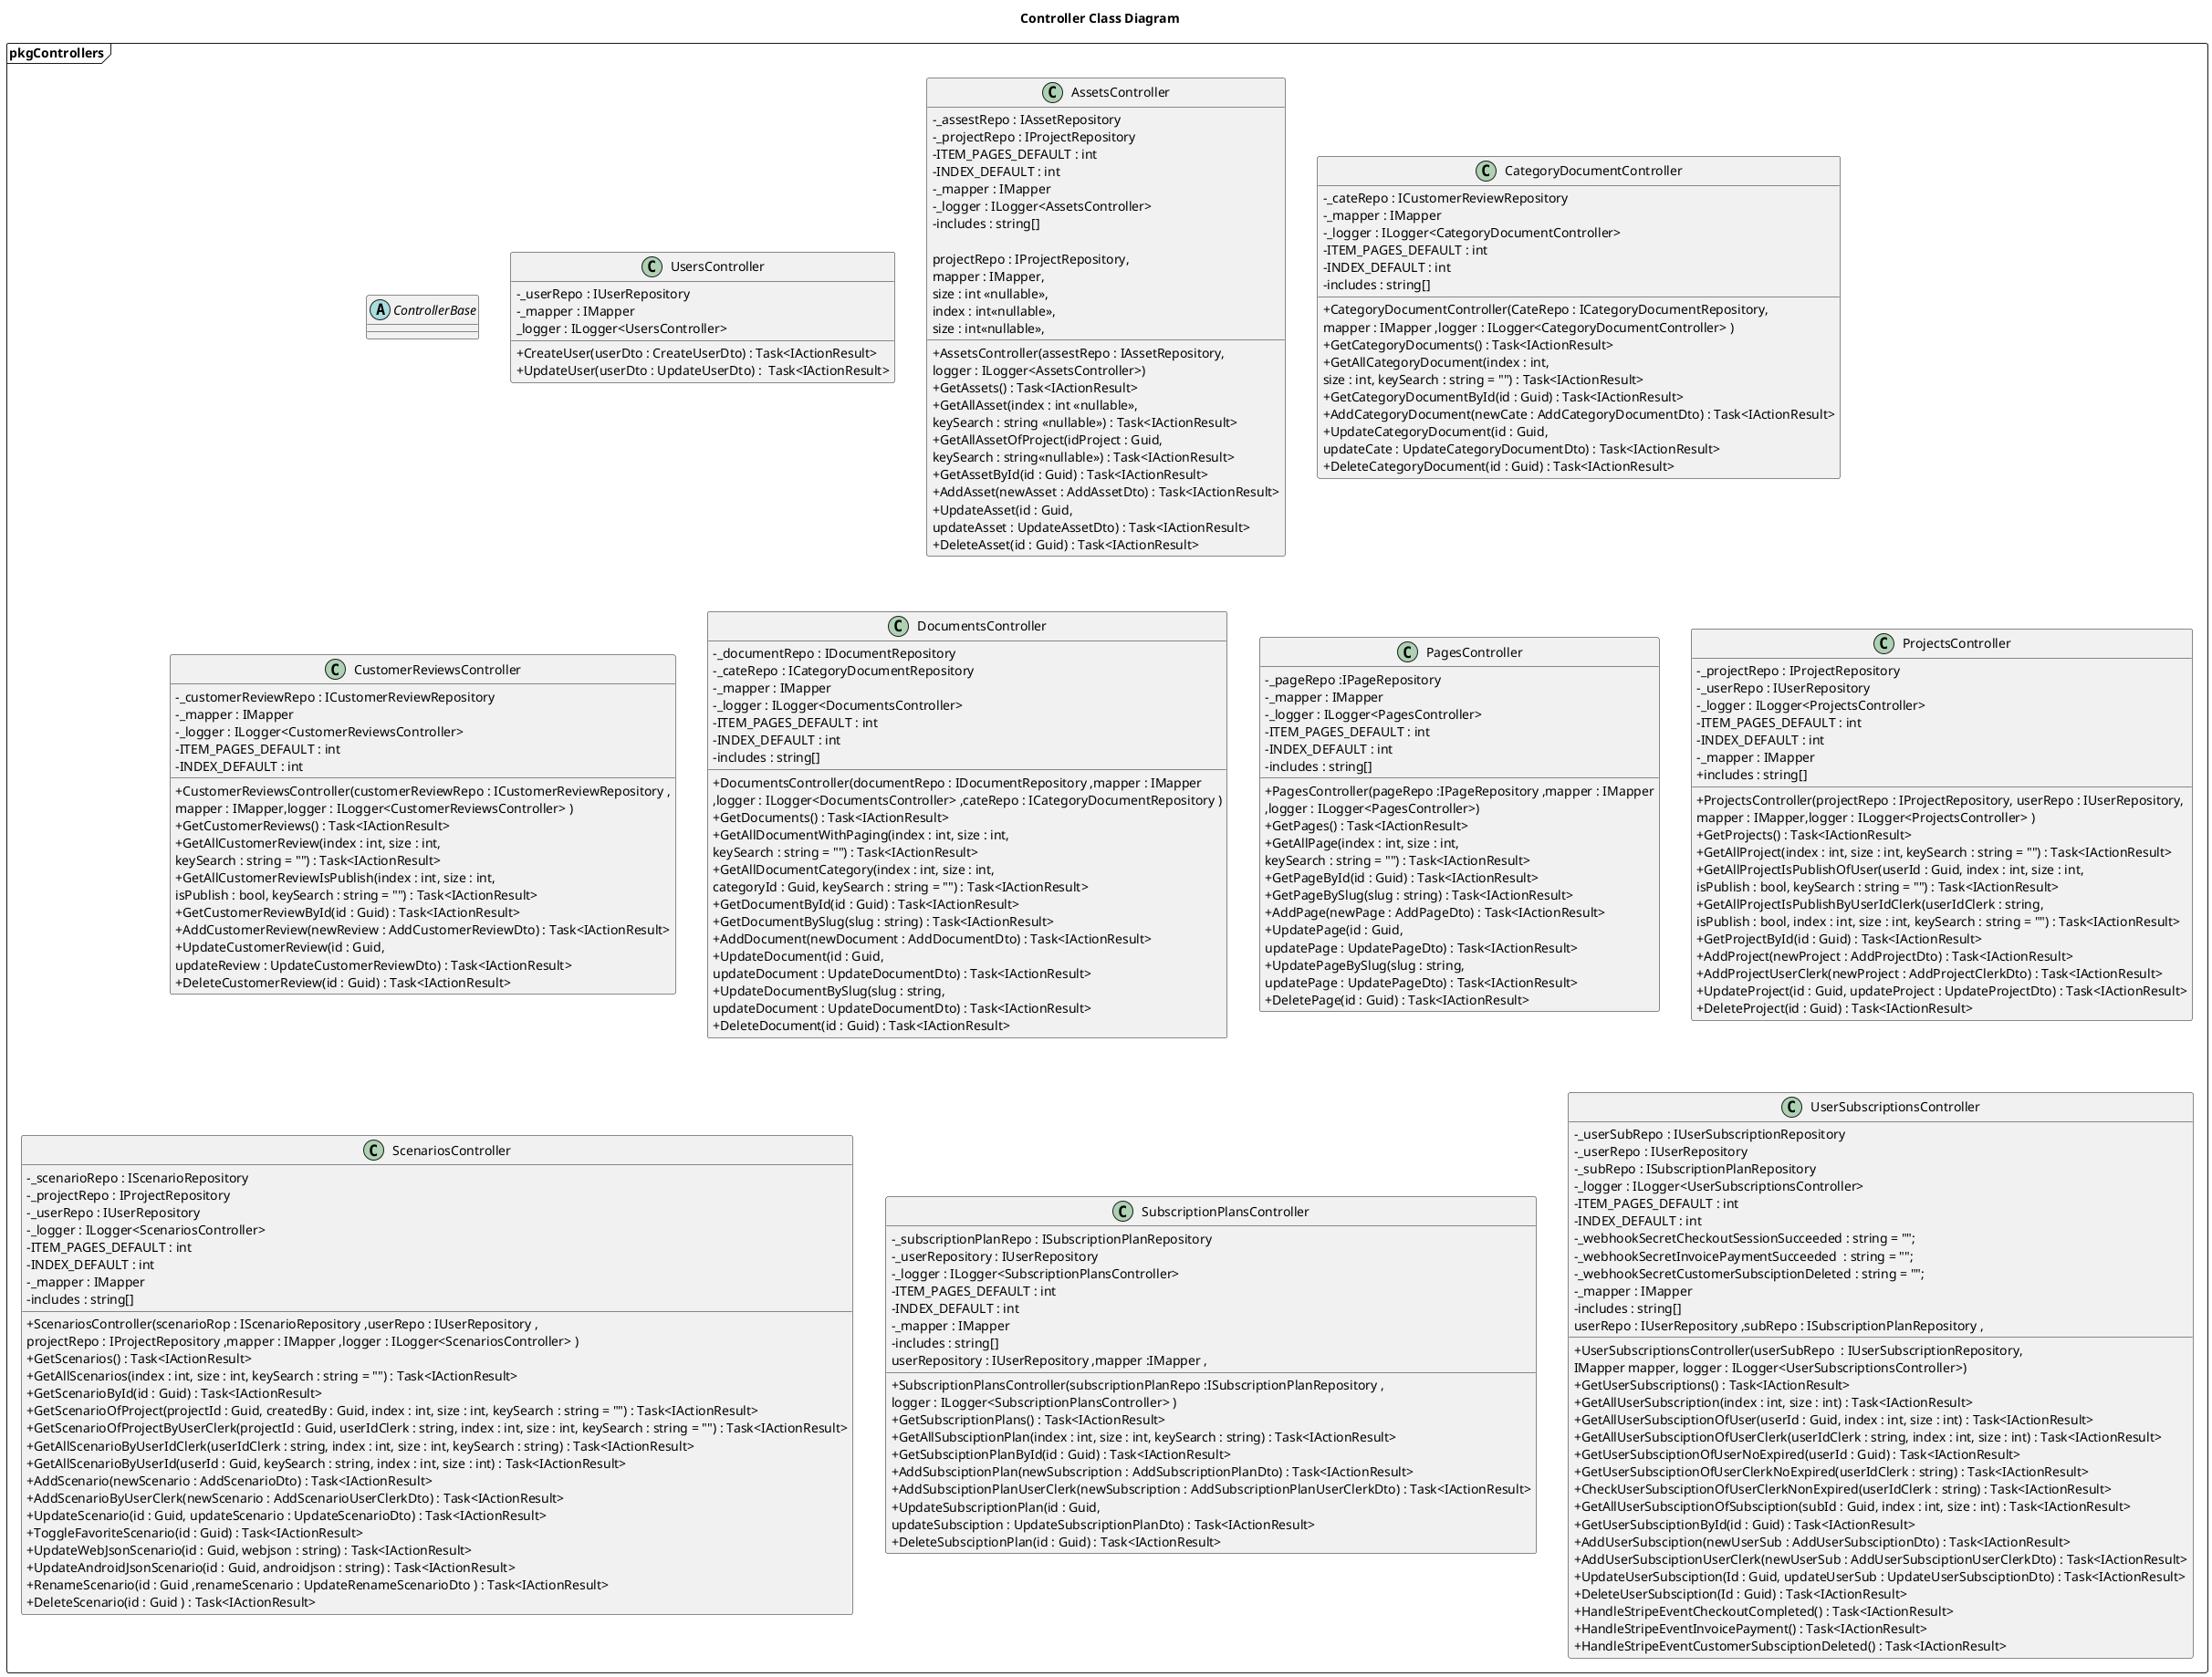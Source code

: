 @startuml Controllers
skinparam classAttributeIconSize 0
Title Controller Class Diagram
'Character	Visibility
'-			private
'#			protected
'~			package private
'+			public

'Extension	<|--	Quan hệ mở rộng từ (là extends hoặc implements nhưng ko có annotations trong code)
'Composition	*--	 Quan hệ gắn kết chặt chẽ : part - of
'Aggregation	o--	Quan hệ liên kết giữa hai thực thể : use, has

' Include các file vào trong file để sử dụng'

package pkgControllers <<Frame>> {   

    !startsub ControllerBase
    abstract ControllerBase {}
    !endsub
    'User Controller'
    !startsub UsersController
    class UsersController    {
        - _userRepo : IUserRepository
        - _mapper : IMapper
        _logger : ILogger<UsersController>
        + CreateUser(userDto : CreateUserDto) : Task<IActionResult>
        + UpdateUser(userDto : UpdateUserDto) :  Task<IActionResult>
    }
    !endsub
    
  
    'Assets Controller'
    !startsub AssetsController
    
    class AssetsController    {
        - _assestRepo : IAssetRepository
        - _projectRepo : IProjectRepository
        - ITEM_PAGES_DEFAULT : int
        - INDEX_DEFAULT : int
        - _mapper : IMapper
        - _logger : ILogger<AssetsController>
        - includes : string[]
        
        + AssetsController(assestRepo : IAssetRepository,
         projectRepo : IProjectRepository,
          mapper : IMapper,
           logger : ILogger<AssetsController>)
        + GetAssets() : Task<IActionResult>
        + GetAllAsset(index : int <<nullable>>,
        size : int <<nullable>>,
        keySearch : string <<nullable>>) : Task<IActionResult>
        + GetAllAssetOfProject(idProject : Guid, 
        index : int<<nullable>>, 
        size : int<<nullable>>, 
        keySearch : string<<nullable>>) : Task<IActionResult>
        + GetAssetById(id : Guid) : Task<IActionResult>
        + AddAsset(newAsset : AddAssetDto) : Task<IActionResult>
        + UpdateAsset(id : Guid, 
        updateAsset : UpdateAssetDto) : Task<IActionResult>
        + DeleteAsset(id : Guid) : Task<IActionResult>
    }
    !endsub

    !startsub CategoryDocumentController
    class CategoryDocumentController    {
        - _cateRepo : ICustomerReviewRepository
        - _mapper : IMapper
        - _logger : ILogger<CategoryDocumentController>
        - ITEM_PAGES_DEFAULT : int
        - INDEX_DEFAULT : int
        - includes : string[]
        
        + CategoryDocumentController(CateRepo : ICategoryDocumentRepository, 
        mapper : IMapper ,logger : ILogger<CategoryDocumentController> )
        + GetCategoryDocuments() : Task<IActionResult>
        + GetAllCategoryDocument(index : int, 
        size : int, keySearch : string = "") : Task<IActionResult>
        + GetCategoryDocumentById(id : Guid) : Task<IActionResult>
        + AddCategoryDocument(newCate : AddCategoryDocumentDto) : Task<IActionResult>
        + UpdateCategoryDocument(id : Guid, 
        updateCate : UpdateCategoryDocumentDto) : Task<IActionResult>
        + DeleteCategoryDocument(id : Guid) : Task<IActionResult>
    }
    !endsub

    !startsub CustomerReviewsController
    class CustomerReviewsController    {
        - _customerReviewRepo : ICustomerReviewRepository
        - _mapper : IMapper
        - _logger : ILogger<CustomerReviewsController>
        - ITEM_PAGES_DEFAULT : int
        - INDEX_DEFAULT : int

        + CustomerReviewsController(customerReviewRepo : ICustomerReviewRepository ,
        mapper : IMapper,logger : ILogger<CustomerReviewsController> )
        + GetCustomerReviews() : Task<IActionResult>
        + GetAllCustomerReview(index : int, size : int, 
        keySearch : string = "") : Task<IActionResult>
        + GetAllCustomerReviewIsPublish(index : int, size : int, 
        isPublish : bool, keySearch : string = "") : Task<IActionResult>
        + GetCustomerReviewById(id : Guid) : Task<IActionResult>
        + AddCustomerReview(newReview : AddCustomerReviewDto) : Task<IActionResult>
        + UpdateCustomerReview(id : Guid, 
        updateReview : UpdateCustomerReviewDto) : Task<IActionResult>
        + DeleteCustomerReview(id : Guid) : Task<IActionResult>
    }
    !endsub

    !startsub DocumentsController
    class DocumentsController    {
        - _documentRepo : IDocumentRepository
        - _cateRepo : ICategoryDocumentRepository
        - _mapper : IMapper
        - _logger : ILogger<DocumentsController>
        - ITEM_PAGES_DEFAULT : int
        - INDEX_DEFAULT : int
        - includes : string[]

        + DocumentsController(documentRepo : IDocumentRepository ,mapper : IMapper 
            ,logger : ILogger<DocumentsController> ,cateRepo : ICategoryDocumentRepository )
        + GetDocuments() : Task<IActionResult>
        + GetAllDocumentWithPaging(index : int, size : int, 
        keySearch : string = "") : Task<IActionResult>
        + GetAllDocumentCategory(index : int, size : int, 
        categoryId : Guid, keySearch : string = "") : Task<IActionResult>
        + GetDocumentById(id : Guid) : Task<IActionResult>
        + GetDocumentBySlug(slug : string) : Task<IActionResult>
        + AddDocument(newDocument : AddDocumentDto) : Task<IActionResult>
        + UpdateDocument(id : Guid, 
        updateDocument : UpdateDocumentDto) : Task<IActionResult>
        + UpdateDocumentBySlug(slug : string, 
        updateDocument : UpdateDocumentDto) : Task<IActionResult>
        + DeleteDocument(id : Guid) : Task<IActionResult>
    }
    !endsub
   
   !startsub PagesController
    class PagesController    {
        - _pageRepo :IPageRepository 
        - _mapper : IMapper
        - _logger : ILogger<PagesController>
        - ITEM_PAGES_DEFAULT : int
        - INDEX_DEFAULT : int
        - includes : string[]

        + PagesController(pageRepo :IPageRepository ,mapper : IMapper 
            ,logger : ILogger<PagesController>)
        + GetPages() : Task<IActionResult>
        + GetAllPage(index : int, size : int, 
        keySearch : string = "") : Task<IActionResult>
        + GetPageById(id : Guid) : Task<IActionResult>
        + GetPageBySlug(slug : string) : Task<IActionResult>
        + AddPage(newPage : AddPageDto) : Task<IActionResult>
        + UpdatePage(id : Guid, 
        updatePage : UpdatePageDto) : Task<IActionResult>
        + UpdatePageBySlug(slug : string, 
        updatePage : UpdatePageDto) : Task<IActionResult>
        + DeletePage(id : Guid) : Task<IActionResult>
    }
    !endsub

    !startsub ProjectsController
    class ProjectsController    {
        - _projectRepo : IProjectRepository
        - _userRepo : IUserRepository
        - _logger : ILogger<ProjectsController>
        - ITEM_PAGES_DEFAULT : int
        - INDEX_DEFAULT : int
        - _mapper : IMapper
        + includes : string[]

        + ProjectsController(projectRepo : IProjectRepository, userRepo : IUserRepository, 
        mapper : IMapper,logger : ILogger<ProjectsController> )
        + GetProjects() : Task<IActionResult>
        + GetAllProject(index : int, size : int, keySearch : string = "") : Task<IActionResult>
        + GetAllProjectIsPublishOfUser(userId : Guid, index : int, size : int, 
        isPublish : bool, keySearch : string = "") : Task<IActionResult>
        + GetAllProjectIsPublishByUserIdClerk(userIdClerk : string, 
        isPublish : bool, index : int, size : int, keySearch : string = "") : Task<IActionResult>
        + GetProjectById(id : Guid) : Task<IActionResult>
        + AddProject(newProject : AddProjectDto) : Task<IActionResult>
        + AddProjectUserClerk(newProject : AddProjectClerkDto) : Task<IActionResult>
        + UpdateProject(id : Guid, updateProject : UpdateProjectDto) : Task<IActionResult>
        + DeleteProject(id : Guid) : Task<IActionResult>
    }
    !endsub

    !startsub ScenariosController
    class ScenariosController    {
        - _scenarioRepo : IScenarioRepository
        - _projectRepo : IProjectRepository
        - _userRepo : IUserRepository
        - _logger : ILogger<ScenariosController> 
        - ITEM_PAGES_DEFAULT : int
        - INDEX_DEFAULT : int
        - _mapper : IMapper
        - includes : string[]

        + ScenariosController(scenarioRop : IScenarioRepository ,userRepo : IUserRepository ,
          projectRepo : IProjectRepository ,mapper : IMapper ,logger : ILogger<ScenariosController> )
        + GetScenarios() : Task<IActionResult>
        + GetAllScenarios(index : int, size : int, keySearch : string = "") : Task<IActionResult>
        + GetScenarioById(id : Guid) : Task<IActionResult>
        + GetScenarioOfProject(projectId : Guid, createdBy : Guid, index : int, size : int, keySearch : string = "") : Task<IActionResult>
        + GetScenarioOfProjectByUserClerk(projectId : Guid, userIdClerk : string, index : int, size : int, keySearch : string = "") : Task<IActionResult>
        + GetAllScenarioByUserIdClerk(userIdClerk : string, index : int, size : int, keySearch : string) : Task<IActionResult>
        + GetAllScenarioByUserId(userId : Guid, keySearch : string, index : int, size : int) : Task<IActionResult>
        + AddScenario(newScenario : AddScenarioDto) : Task<IActionResult>
        + AddScenarioByUserClerk(newScenario : AddScenarioUserClerkDto) : Task<IActionResult>
        + UpdateScenario(id : Guid, updateScenario : UpdateScenarioDto) : Task<IActionResult>
        + ToggleFavoriteScenario(id : Guid) : Task<IActionResult>
        + UpdateWebJsonScenario(id : Guid, webjson : string) : Task<IActionResult>
        + UpdateAndroidJsonScenario(id : Guid, androidjson : string) : Task<IActionResult>
        + RenameScenario(id : Guid ,renameScenario : UpdateRenameScenarioDto ) : Task<IActionResult> 
        + DeleteScenario(id : Guid ) : Task<IActionResult>
    }
    !endsub

    !startsub SubscriptionPlansController
    class SubscriptionPlansController    {
        - _subscriptionPlanRepo : ISubscriptionPlanRepository
        - _userRepository : IUserRepository
        - _logger : ILogger<SubscriptionPlansController> 
        - ITEM_PAGES_DEFAULT : int
        - INDEX_DEFAULT : int
        - _mapper : IMapper
        - includes : string[]
        + SubscriptionPlansController(subscriptionPlanRepo :ISubscriptionPlanRepository ,
            userRepository : IUserRepository ,mapper :IMapper ,
            logger : ILogger<SubscriptionPlansController> )
        + GetSubscriptionPlans() : Task<IActionResult>
        + GetAllSubsciptionPlan(index : int, size : int, keySearch : string) : Task<IActionResult>
        + GetSubsciptionPlanById(id : Guid) : Task<IActionResult>
        + AddSubsciptionPlan(newSubscription : AddSubscriptionPlanDto) : Task<IActionResult>
        + AddSubsciptionPlanUserClerk(newSubscription : AddSubscriptionPlanUserClerkDto) : Task<IActionResult>
        + UpdateSubscriptionPlan(id : Guid, 
        updateSubsciption : UpdateSubscriptionPlanDto) : Task<IActionResult>
        + DeleteSubsciptionPlan(id : Guid) : Task<IActionResult>
    }
    !endsub


    !startsub UserSubscriptionsController
    class UserSubscriptionsController    {
        - _userSubRepo : IUserSubscriptionRepository
        - _userRepo : IUserRepository
        - _subRepo : ISubscriptionPlanRepository
        - _logger : ILogger<UserSubscriptionsController> 
        - ITEM_PAGES_DEFAULT : int
        - INDEX_DEFAULT : int
        - _webhookSecretCheckoutSessionSucceeded : string = "";
        - _webhookSecretInvoicePaymentSucceeded  : string = "";
        - _webhookSecretCustomerSubsciptionDeleted : string = "";
        - _mapper : IMapper
        - includes : string[]
        + UserSubscriptionsController(userSubRepo  : IUserSubscriptionRepository,
           userRepo : IUserRepository ,subRepo : ISubscriptionPlanRepository ,
        IMapper mapper, logger : ILogger<UserSubscriptionsController>)
        + GetUserSubscriptions() : Task<IActionResult>
        + GetAllUserSubscription(index : int, size : int) : Task<IActionResult>
        + GetAllUserSubsciptionOfUser(userId : Guid, index : int, size : int) : Task<IActionResult>
        + GetAllUserSubsciptionOfUserClerk(userIdClerk : string, index : int, size : int) : Task<IActionResult>
        + GetUserSubsciptionOfUserNoExpired(userId : Guid) : Task<IActionResult>
        + GetUserSubsciptionOfUserClerkNoExpired(userIdClerk : string) : Task<IActionResult>
        + CheckUserSubsciptionOfUserClerkNonExpired(userIdClerk : string) : Task<IActionResult>
        + GetAllUserSubsciptionOfSubsciption(subId : Guid, index : int, size : int) : Task<IActionResult>
        + GetUserSubsciptionById(id : Guid) : Task<IActionResult>
        + AddUserSubsciption(newUserSub : AddUserSubsciptionDto) : Task<IActionResult>
        + AddUserSubsciptionUserClerk(newUserSub : AddUserSubsciptionUserClerkDto) : Task<IActionResult>
        + UpdateUserSubsciption(Id : Guid, updateUserSub : UpdateUserSubsciptionDto) : Task<IActionResult>
        + DeleteUserSubsciption(Id : Guid) : Task<IActionResult>
        + HandleStripeEventCheckoutCompleted() : Task<IActionResult> 
        + HandleStripeEventInvoicePayment() : Task<IActionResult> 
        + HandleStripeEventCustomerSubsciptionDeleted() : Task<IActionResult> 
    }
    !endsub
}